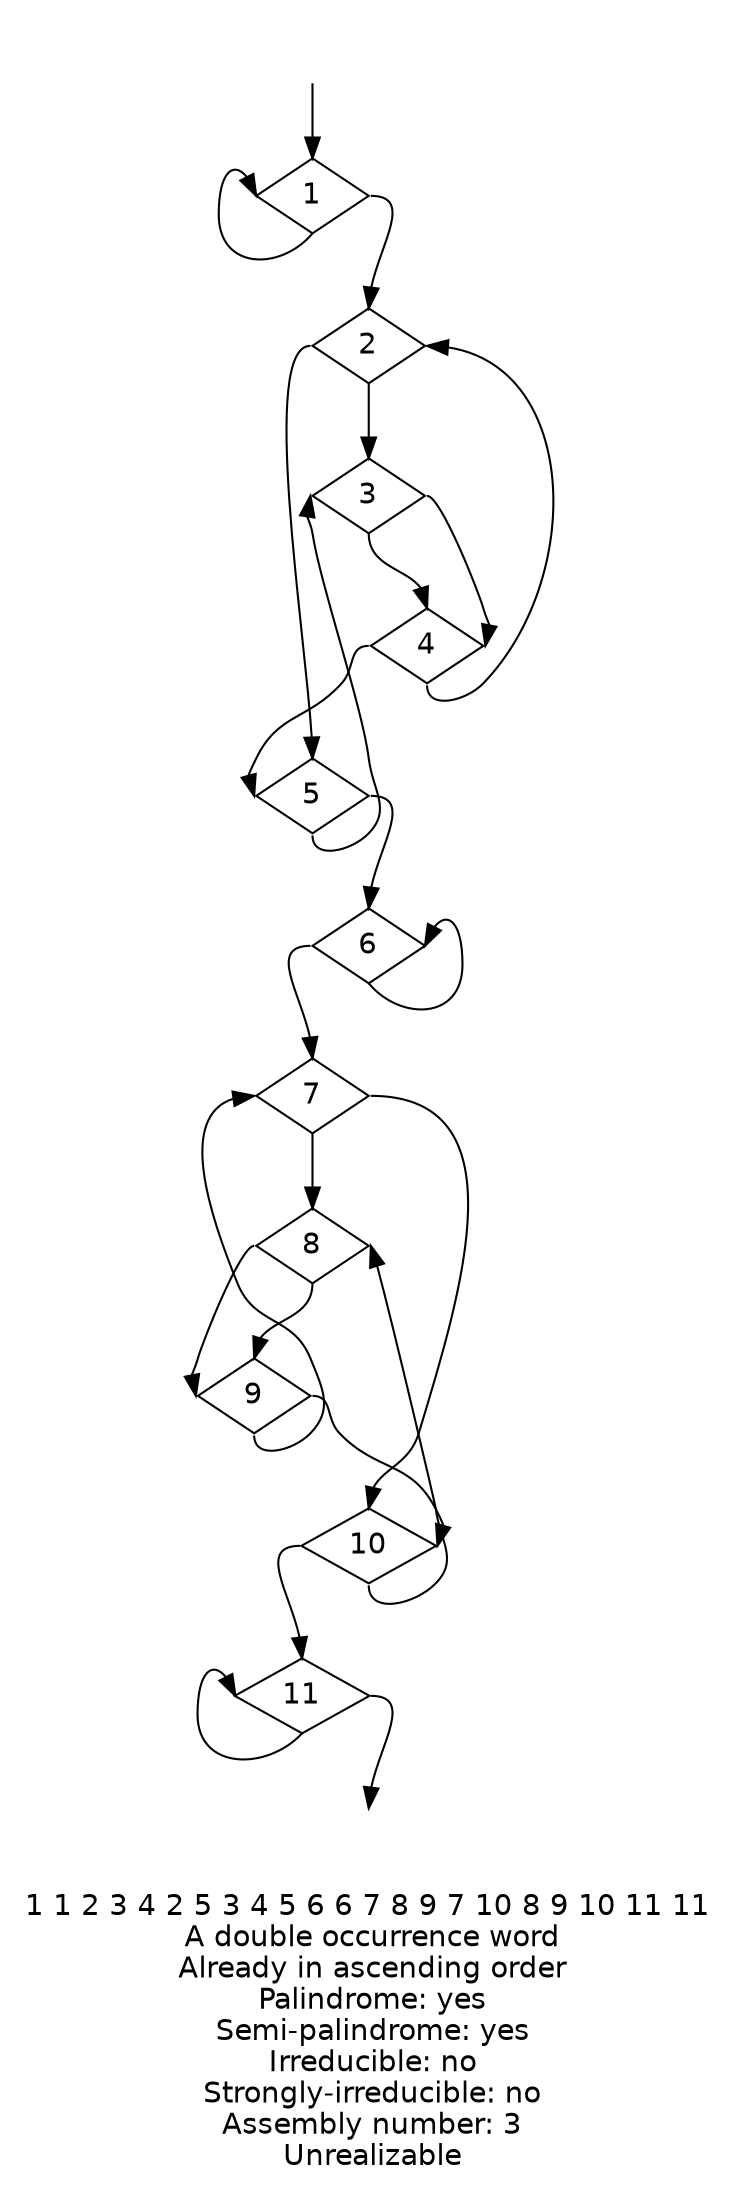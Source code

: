digraph {
fontname="Helvetica"
node [fontname="Helvetica"]
node [shape=diamond]
label="1 1 2 3 4 2 5 3 4 5 6 6 7 8 9 7 10 8 9 10 11 11 \nA double occurrence word\nAlready in ascending order\nPalindrome: yes\nSemi-palindrome: yes\nIrreducible: no\nStrongly-irreducible: no\nAssembly number: 3\nUnrealizable\n"
a [style="invis"]
b [style="invis"]
a:s -> 1:n
1:s -> 1:w
1:e -> 2:n
2:s -> 3:n
3:s -> 4:n
4:s -> 2:e
2:w -> 5:n
5:s -> 3:w
3:e -> 4:e
4:w -> 5:w
5:e -> 6:n
6:s -> 6:e
6:w -> 7:n
7:s -> 8:n
8:s -> 9:n
9:s -> 7:w
7:e -> 10:n
10:s -> 8:e
8:w -> 9:w
9:e -> 10:e
10:w -> 11:n
11:s -> 11:w
11:e -> b:n
}
